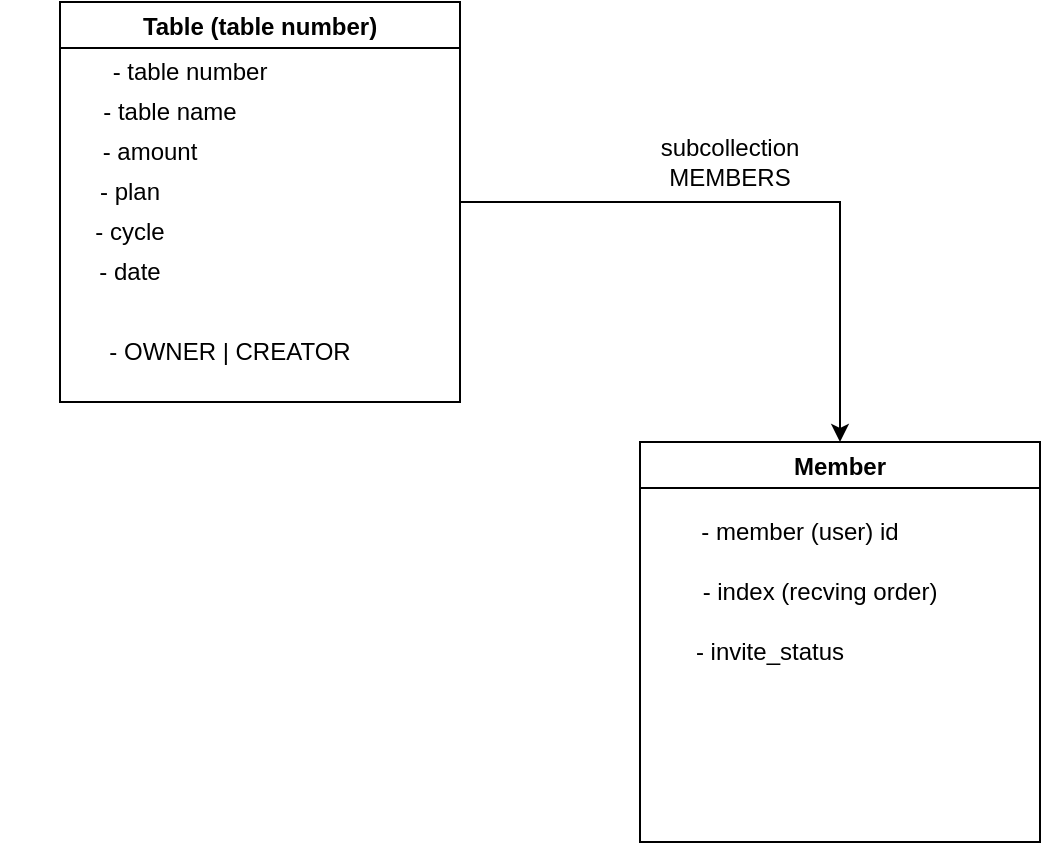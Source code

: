 <mxfile version="19.0.0" type="device"><diagram id="_853cq2pYKOBIuGsNceQ" name="Page-1"><mxGraphModel dx="1278" dy="649" grid="1" gridSize="10" guides="1" tooltips="1" connect="1" arrows="1" fold="1" page="1" pageScale="1" pageWidth="850" pageHeight="1100" math="0" shadow="0"><root><mxCell id="0"/><mxCell id="1" parent="0"/><mxCell id="Y_UJG9p5zywMz2ydN2By-19" style="edgeStyle=orthogonalEdgeStyle;rounded=0;orthogonalLoop=1;jettySize=auto;html=1;exitX=1;exitY=0.5;exitDx=0;exitDy=0;entryX=0.5;entryY=0;entryDx=0;entryDy=0;" edge="1" parent="1" source="Y_UJG9p5zywMz2ydN2By-1" target="Y_UJG9p5zywMz2ydN2By-10"><mxGeometry relative="1" as="geometry"/></mxCell><mxCell id="Y_UJG9p5zywMz2ydN2By-1" value="Table (table number)" style="swimlane;" vertex="1" parent="1"><mxGeometry x="60" y="40" width="200" height="200" as="geometry"/></mxCell><mxCell id="Y_UJG9p5zywMz2ydN2By-2" value="- table number" style="text;html=1;strokeColor=none;fillColor=none;align=center;verticalAlign=middle;whiteSpace=wrap;rounded=0;" vertex="1" parent="Y_UJG9p5zywMz2ydN2By-1"><mxGeometry y="20" width="130" height="30" as="geometry"/></mxCell><mxCell id="Y_UJG9p5zywMz2ydN2By-3" value="- table name" style="text;html=1;strokeColor=none;fillColor=none;align=center;verticalAlign=middle;whiteSpace=wrap;rounded=0;" vertex="1" parent="Y_UJG9p5zywMz2ydN2By-1"><mxGeometry x="-10" y="40" width="130" height="30" as="geometry"/></mxCell><mxCell id="Y_UJG9p5zywMz2ydN2By-4" value="- amount" style="text;html=1;strokeColor=none;fillColor=none;align=center;verticalAlign=middle;whiteSpace=wrap;rounded=0;" vertex="1" parent="Y_UJG9p5zywMz2ydN2By-1"><mxGeometry x="-20" y="60" width="130" height="30" as="geometry"/></mxCell><mxCell id="Y_UJG9p5zywMz2ydN2By-5" value="- plan" style="text;html=1;strokeColor=none;fillColor=none;align=center;verticalAlign=middle;whiteSpace=wrap;rounded=0;" vertex="1" parent="Y_UJG9p5zywMz2ydN2By-1"><mxGeometry x="-30" y="80" width="130" height="30" as="geometry"/></mxCell><mxCell id="Y_UJG9p5zywMz2ydN2By-6" value="- cycle" style="text;html=1;strokeColor=none;fillColor=none;align=center;verticalAlign=middle;whiteSpace=wrap;rounded=0;" vertex="1" parent="Y_UJG9p5zywMz2ydN2By-1"><mxGeometry x="-30" y="100" width="130" height="30" as="geometry"/></mxCell><mxCell id="Y_UJG9p5zywMz2ydN2By-8" value="- date" style="text;html=1;strokeColor=none;fillColor=none;align=center;verticalAlign=middle;whiteSpace=wrap;rounded=0;" vertex="1" parent="Y_UJG9p5zywMz2ydN2By-1"><mxGeometry x="-30" y="120" width="130" height="30" as="geometry"/></mxCell><mxCell id="Y_UJG9p5zywMz2ydN2By-14" value="- OWNER | CREATOR" style="text;html=1;strokeColor=none;fillColor=none;align=center;verticalAlign=middle;whiteSpace=wrap;rounded=0;" vertex="1" parent="Y_UJG9p5zywMz2ydN2By-1"><mxGeometry x="20" y="160" width="130" height="30" as="geometry"/></mxCell><mxCell id="Y_UJG9p5zywMz2ydN2By-10" value="Member" style="swimlane;" vertex="1" parent="1"><mxGeometry x="350" y="260" width="200" height="200" as="geometry"/></mxCell><mxCell id="Y_UJG9p5zywMz2ydN2By-11" value="- member (user) id" style="text;html=1;strokeColor=none;fillColor=none;align=center;verticalAlign=middle;whiteSpace=wrap;rounded=0;" vertex="1" parent="Y_UJG9p5zywMz2ydN2By-10"><mxGeometry x="20" y="30" width="120" height="30" as="geometry"/></mxCell><mxCell id="Y_UJG9p5zywMz2ydN2By-12" value="- index (recving order)" style="text;html=1;strokeColor=none;fillColor=none;align=center;verticalAlign=middle;whiteSpace=wrap;rounded=0;" vertex="1" parent="Y_UJG9p5zywMz2ydN2By-10"><mxGeometry x="25" y="60" width="130" height="30" as="geometry"/></mxCell><mxCell id="Y_UJG9p5zywMz2ydN2By-13" value="- invite_status" style="text;html=1;strokeColor=none;fillColor=none;align=center;verticalAlign=middle;whiteSpace=wrap;rounded=0;" vertex="1" parent="Y_UJG9p5zywMz2ydN2By-10"><mxGeometry y="90" width="130" height="30" as="geometry"/></mxCell><mxCell id="Y_UJG9p5zywMz2ydN2By-20" value="subcollection&lt;br&gt;MEMBERS" style="text;html=1;strokeColor=none;fillColor=none;align=center;verticalAlign=middle;whiteSpace=wrap;rounded=0;" vertex="1" parent="1"><mxGeometry x="320" y="90" width="150" height="60" as="geometry"/></mxCell></root></mxGraphModel></diagram></mxfile>